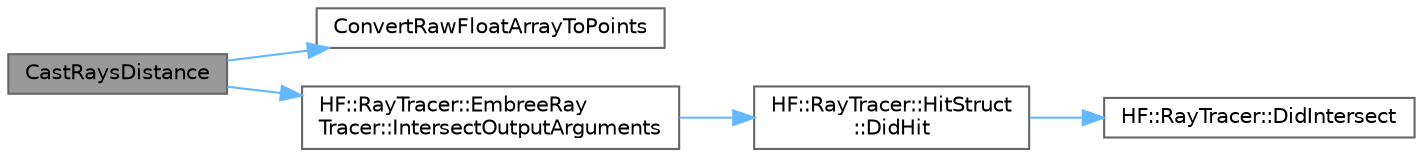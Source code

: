 digraph "CastRaysDistance"
{
 // LATEX_PDF_SIZE
  bgcolor="transparent";
  edge [fontname=Helvetica,fontsize=10,labelfontname=Helvetica,labelfontsize=10];
  node [fontname=Helvetica,fontsize=10,shape=box,height=0.2,width=0.4];
  rankdir="LR";
  Node1 [label="CastRaysDistance",height=0.2,width=0.4,color="gray40", fillcolor="grey60", style="filled", fontcolor="black",tooltip="Cast rays for each node in origins/directions as ordered pairs and get distance back as a result."];
  Node1 -> Node2 [color="steelblue1",style="solid"];
  Node2 [label="ConvertRawFloatArrayToPoints",height=0.2,width=0.4,color="grey40", fillcolor="white", style="filled",URL="$a00245.html#a603d456361c9737b88a091e6683db12b",tooltip="Convert a raw array from an external caller to an organized vector of points"];
  Node1 -> Node3 [color="steelblue1",style="solid"];
  Node3 [label="HF::RayTracer::EmbreeRay\lTracer::IntersectOutputArguments",height=0.2,width=0.4,color="grey40", fillcolor="white", style="filled",URL="$a01411.html#a7f8ab81033bdefaea0eea729aa9125ae",tooltip="Cast a ray from origin in direction and update the parameters instead of returning a hitstruct."];
  Node3 -> Node4 [color="steelblue1",style="solid"];
  Node4 [label="HF::RayTracer::HitStruct\l::DidHit",height=0.2,width=0.4,color="grey40", fillcolor="white", style="filled",URL="$a01415.html#a3d86c2c8d8e0ec6bf63a653ec89807a8",tooltip="Determine whether or not this hitstruct contains a hit."];
  Node4 -> Node5 [color="steelblue1",style="solid"];
  Node5 [label="HF::RayTracer::DidIntersect",height=0.2,width=0.4,color="grey40", fillcolor="white", style="filled",URL="$a00464.html#a2630761a64fac02a4ee33abaf5c885a1",tooltip=" "];
}
